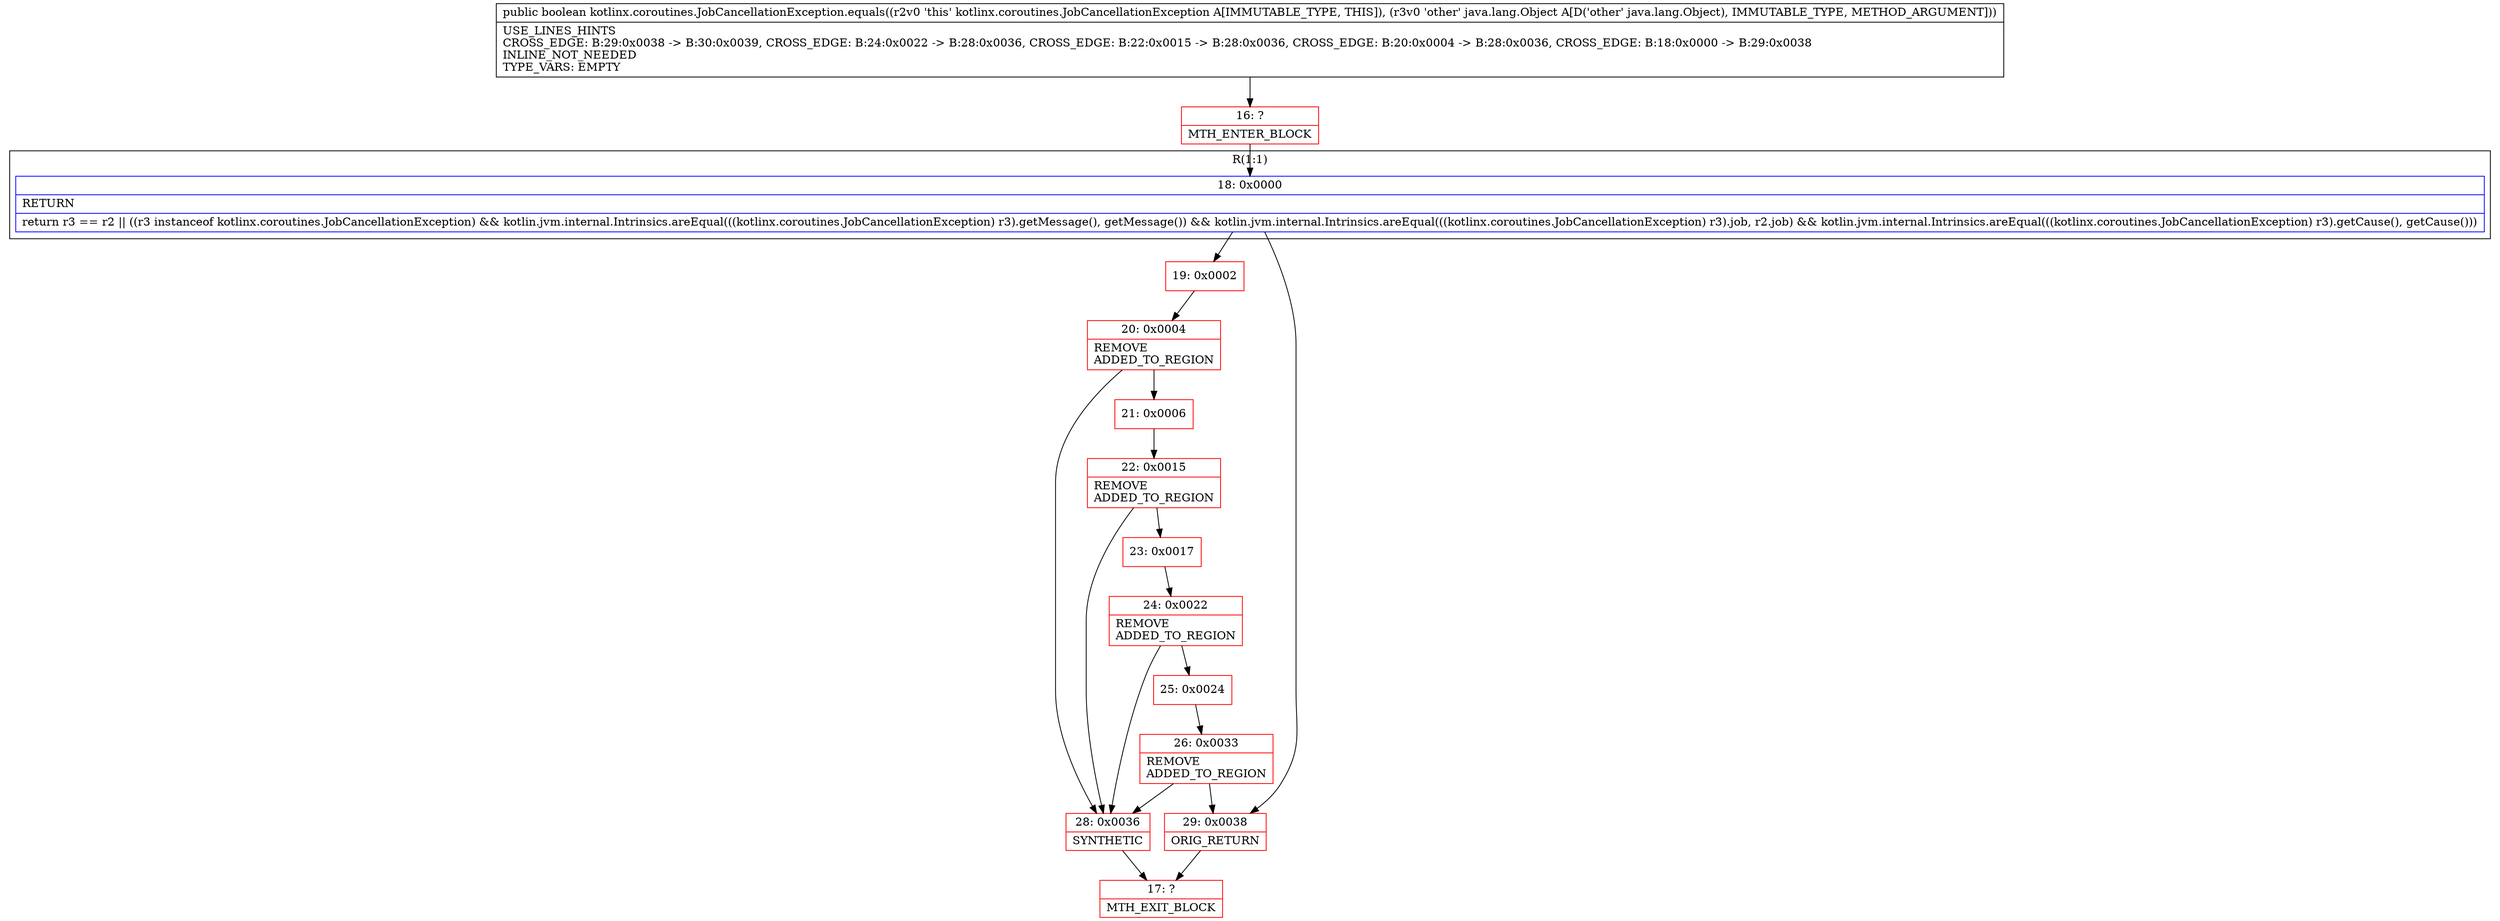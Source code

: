digraph "CFG forkotlinx.coroutines.JobCancellationException.equals(Ljava\/lang\/Object;)Z" {
subgraph cluster_Region_890495060 {
label = "R(1:1)";
node [shape=record,color=blue];
Node_18 [shape=record,label="{18\:\ 0x0000|RETURN\l|return r3 == r2 \|\| ((r3 instanceof kotlinx.coroutines.JobCancellationException) && kotlin.jvm.internal.Intrinsics.areEqual(((kotlinx.coroutines.JobCancellationException) r3).getMessage(), getMessage()) && kotlin.jvm.internal.Intrinsics.areEqual(((kotlinx.coroutines.JobCancellationException) r3).job, r2.job) && kotlin.jvm.internal.Intrinsics.areEqual(((kotlinx.coroutines.JobCancellationException) r3).getCause(), getCause()))\l}"];
}
Node_16 [shape=record,color=red,label="{16\:\ ?|MTH_ENTER_BLOCK\l}"];
Node_19 [shape=record,color=red,label="{19\:\ 0x0002}"];
Node_20 [shape=record,color=red,label="{20\:\ 0x0004|REMOVE\lADDED_TO_REGION\l}"];
Node_21 [shape=record,color=red,label="{21\:\ 0x0006}"];
Node_22 [shape=record,color=red,label="{22\:\ 0x0015|REMOVE\lADDED_TO_REGION\l}"];
Node_23 [shape=record,color=red,label="{23\:\ 0x0017}"];
Node_24 [shape=record,color=red,label="{24\:\ 0x0022|REMOVE\lADDED_TO_REGION\l}"];
Node_25 [shape=record,color=red,label="{25\:\ 0x0024}"];
Node_26 [shape=record,color=red,label="{26\:\ 0x0033|REMOVE\lADDED_TO_REGION\l}"];
Node_28 [shape=record,color=red,label="{28\:\ 0x0036|SYNTHETIC\l}"];
Node_17 [shape=record,color=red,label="{17\:\ ?|MTH_EXIT_BLOCK\l}"];
Node_29 [shape=record,color=red,label="{29\:\ 0x0038|ORIG_RETURN\l}"];
MethodNode[shape=record,label="{public boolean kotlinx.coroutines.JobCancellationException.equals((r2v0 'this' kotlinx.coroutines.JobCancellationException A[IMMUTABLE_TYPE, THIS]), (r3v0 'other' java.lang.Object A[D('other' java.lang.Object), IMMUTABLE_TYPE, METHOD_ARGUMENT]))  | USE_LINES_HINTS\lCROSS_EDGE: B:29:0x0038 \-\> B:30:0x0039, CROSS_EDGE: B:24:0x0022 \-\> B:28:0x0036, CROSS_EDGE: B:22:0x0015 \-\> B:28:0x0036, CROSS_EDGE: B:20:0x0004 \-\> B:28:0x0036, CROSS_EDGE: B:18:0x0000 \-\> B:29:0x0038\lINLINE_NOT_NEEDED\lTYPE_VARS: EMPTY\l}"];
MethodNode -> Node_16;Node_18 -> Node_19;
Node_18 -> Node_29;
Node_16 -> Node_18;
Node_19 -> Node_20;
Node_20 -> Node_21;
Node_20 -> Node_28;
Node_21 -> Node_22;
Node_22 -> Node_23;
Node_22 -> Node_28;
Node_23 -> Node_24;
Node_24 -> Node_25;
Node_24 -> Node_28;
Node_25 -> Node_26;
Node_26 -> Node_28;
Node_26 -> Node_29;
Node_28 -> Node_17;
Node_29 -> Node_17;
}

